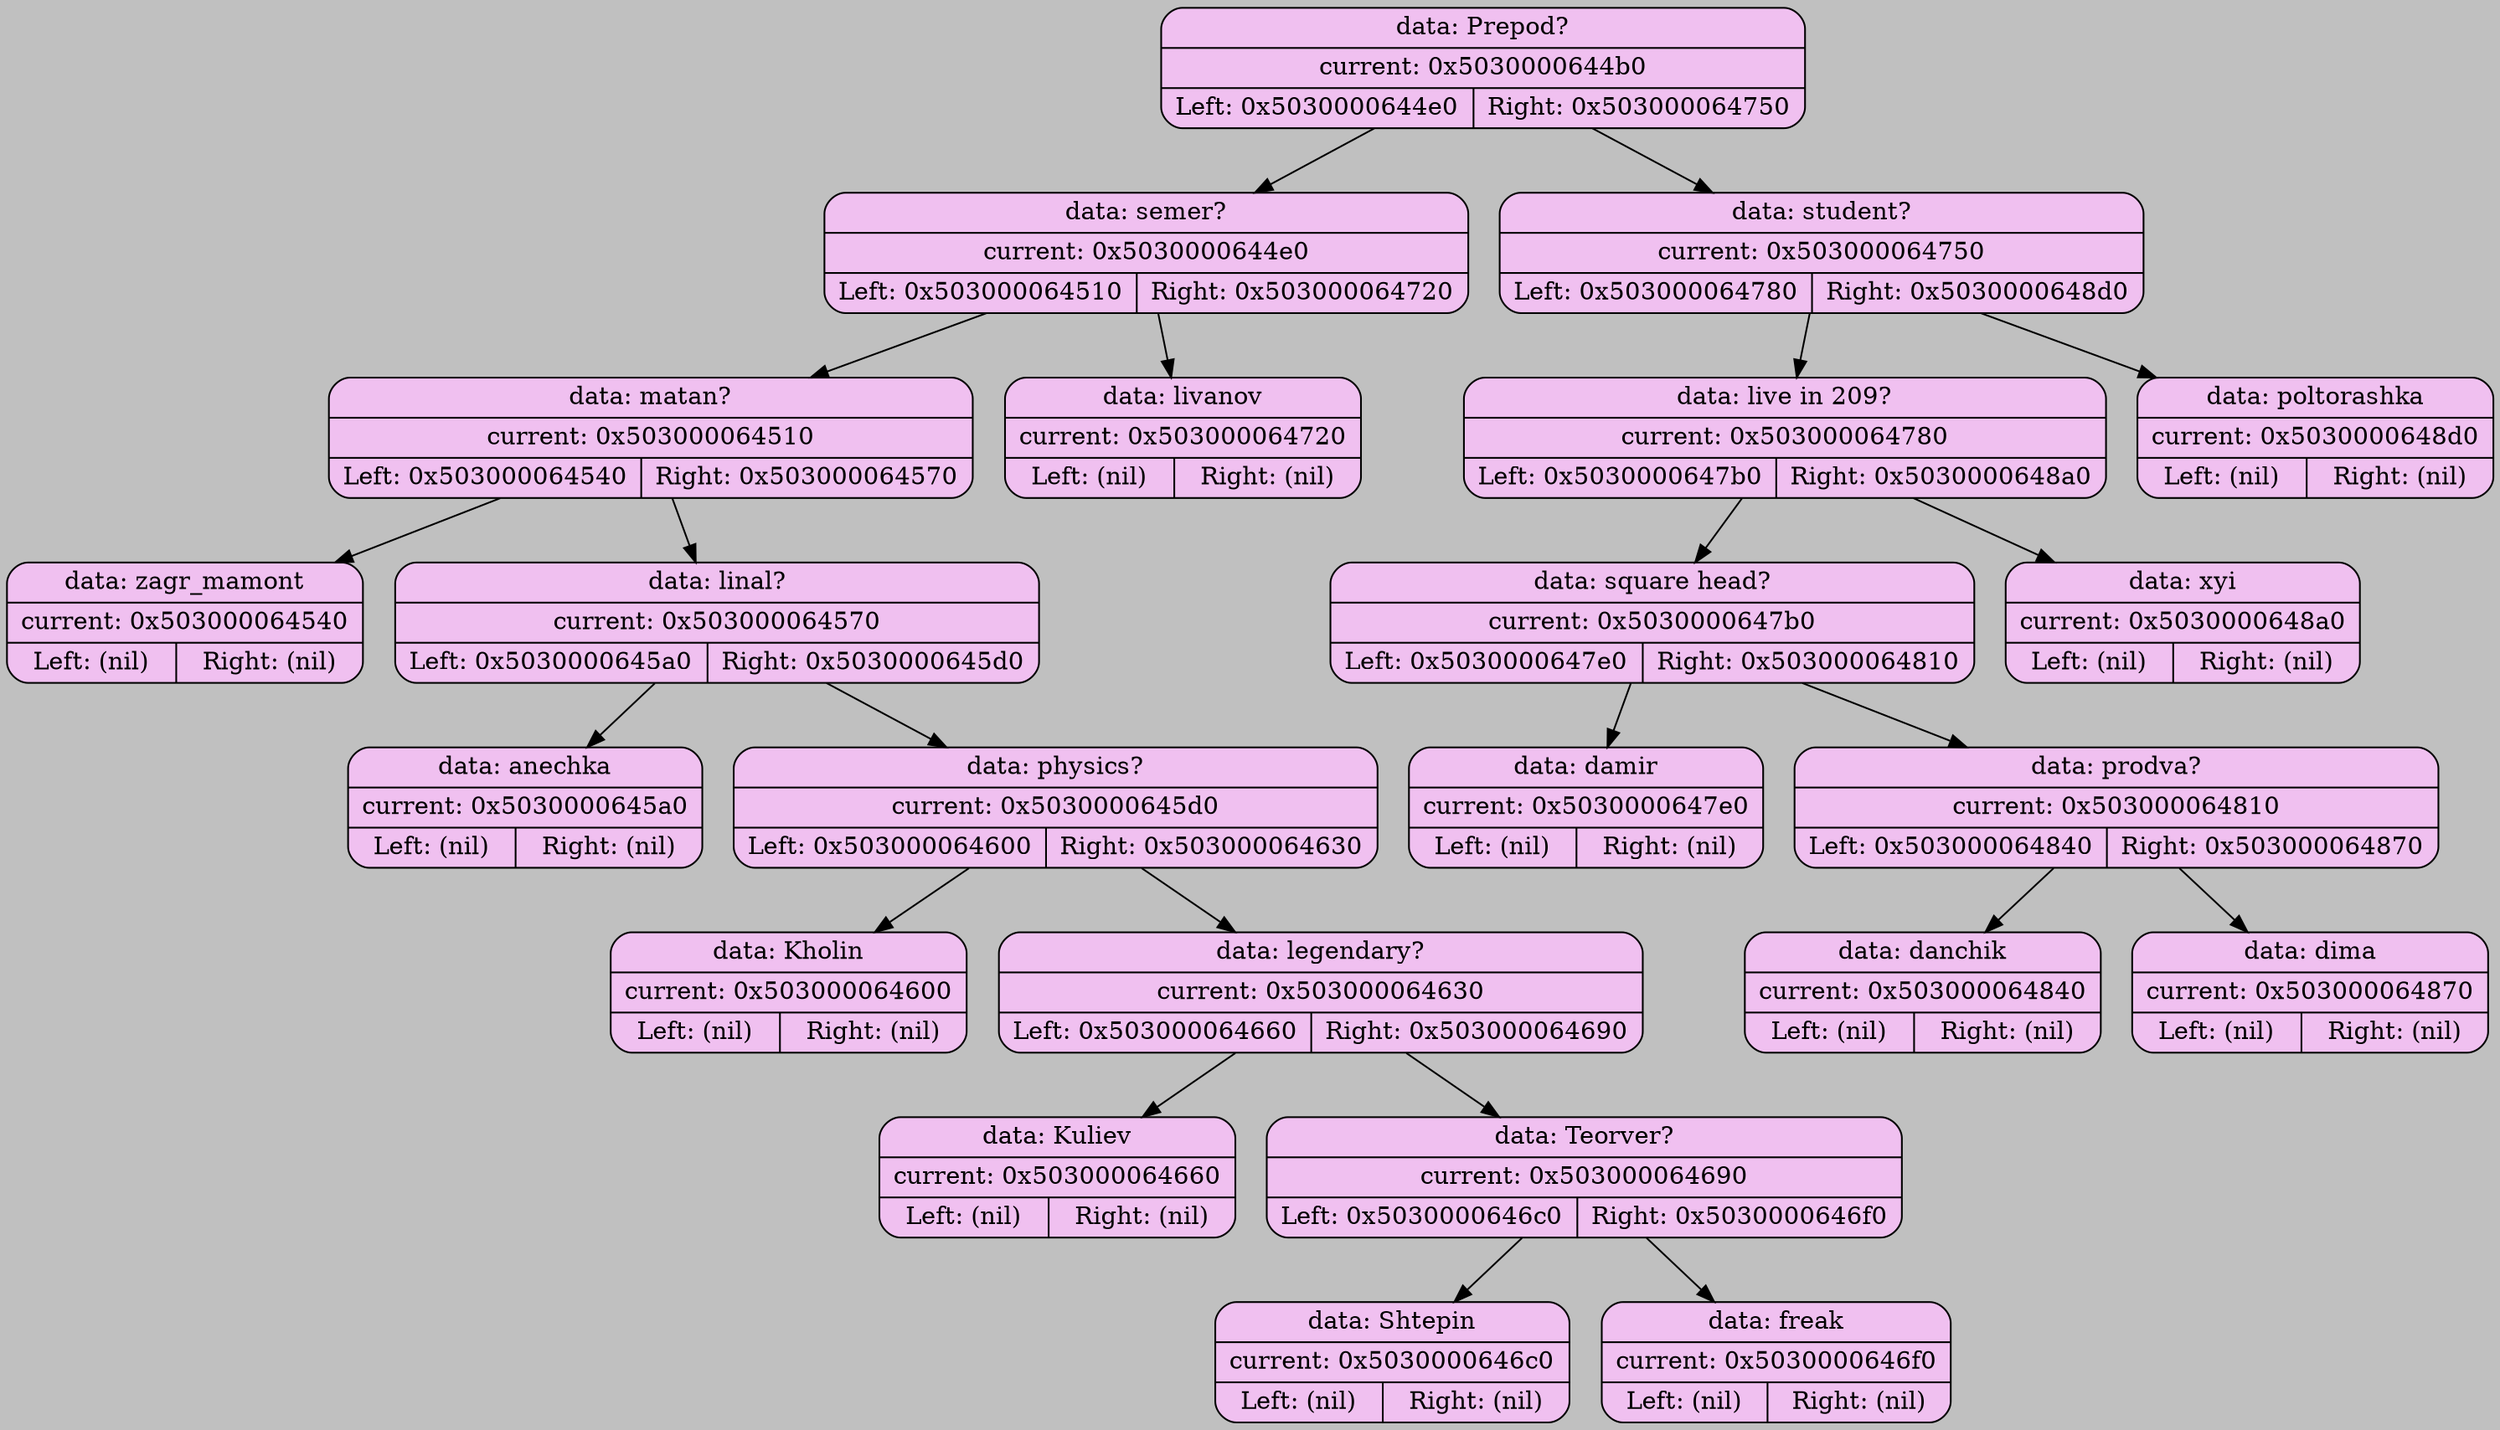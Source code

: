 digraph BinaryTree {
    bgcolor="#C0C0C0";

    node [shape=record];
    "0x5030000644b0" [shape=Mrecord, style=filled; fillcolor="#F0C0F0"; label="{data: Prepod? | current: 0x5030000644b0 | { Left: 0x5030000644e0 | Right: 0x503000064750 } }"];
    "0x5030000644b0" -> "0x5030000644e0";
    "0x5030000644e0" [shape=Mrecord, style=filled; fillcolor="#F0C0F0"; label="{data: semer? | current: 0x5030000644e0 | { Left: 0x503000064510 | Right: 0x503000064720 } }"];
    "0x5030000644e0" -> "0x503000064510";
    "0x503000064510" [shape=Mrecord, style=filled; fillcolor="#F0C0F0"; label="{data: matan? | current: 0x503000064510 | { Left: 0x503000064540 | Right: 0x503000064570 } }"];
    "0x503000064510" -> "0x503000064540";
    "0x503000064540" [shape=Mrecord, style=filled; fillcolor="#F0C0F0"; label="{data: zagr_mamont | current: 0x503000064540 | { Left: (nil) | Right: (nil) } }"];
    "0x503000064510" -> "0x503000064570";
    "0x503000064570" [shape=Mrecord, style=filled; fillcolor="#F0C0F0"; label="{data: linal? | current: 0x503000064570 | { Left: 0x5030000645a0 | Right: 0x5030000645d0 } }"];
    "0x503000064570" -> "0x5030000645a0";
    "0x5030000645a0" [shape=Mrecord, style=filled; fillcolor="#F0C0F0"; label="{data: anechka | current: 0x5030000645a0 | { Left: (nil) | Right: (nil) } }"];
    "0x503000064570" -> "0x5030000645d0";
    "0x5030000645d0" [shape=Mrecord, style=filled; fillcolor="#F0C0F0"; label="{data: physics? | current: 0x5030000645d0 | { Left: 0x503000064600 | Right: 0x503000064630 } }"];
    "0x5030000645d0" -> "0x503000064600";
    "0x503000064600" [shape=Mrecord, style=filled; fillcolor="#F0C0F0"; label="{data: Kholin | current: 0x503000064600 | { Left: (nil) | Right: (nil) } }"];
    "0x5030000645d0" -> "0x503000064630";
    "0x503000064630" [shape=Mrecord, style=filled; fillcolor="#F0C0F0"; label="{data: legendary? | current: 0x503000064630 | { Left: 0x503000064660 | Right: 0x503000064690 } }"];
    "0x503000064630" -> "0x503000064660";
    "0x503000064660" [shape=Mrecord, style=filled; fillcolor="#F0C0F0"; label="{data: Kuliev | current: 0x503000064660 | { Left: (nil) | Right: (nil) } }"];
    "0x503000064630" -> "0x503000064690";
    "0x503000064690" [shape=Mrecord, style=filled; fillcolor="#F0C0F0"; label="{data: Teorver? | current: 0x503000064690 | { Left: 0x5030000646c0 | Right: 0x5030000646f0 } }"];
    "0x503000064690" -> "0x5030000646c0";
    "0x5030000646c0" [shape=Mrecord, style=filled; fillcolor="#F0C0F0"; label="{data: Shtepin | current: 0x5030000646c0 | { Left: (nil) | Right: (nil) } }"];
    "0x503000064690" -> "0x5030000646f0";
    "0x5030000646f0" [shape=Mrecord, style=filled; fillcolor="#F0C0F0"; label="{data: freak | current: 0x5030000646f0 | { Left: (nil) | Right: (nil) } }"];
    "0x5030000644e0" -> "0x503000064720";
    "0x503000064720" [shape=Mrecord, style=filled; fillcolor="#F0C0F0"; label="{data: livanov | current: 0x503000064720 | { Left: (nil) | Right: (nil) } }"];
    "0x5030000644b0" -> "0x503000064750";
    "0x503000064750" [shape=Mrecord, style=filled; fillcolor="#F0C0F0"; label="{data: student? | current: 0x503000064750 | { Left: 0x503000064780 | Right: 0x5030000648d0 } }"];
    "0x503000064750" -> "0x503000064780";
    "0x503000064780" [shape=Mrecord, style=filled; fillcolor="#F0C0F0"; label="{data: live in 209? | current: 0x503000064780 | { Left: 0x5030000647b0 | Right: 0x5030000648a0 } }"];
    "0x503000064780" -> "0x5030000647b0";
    "0x5030000647b0" [shape=Mrecord, style=filled; fillcolor="#F0C0F0"; label="{data: square head? | current: 0x5030000647b0 | { Left: 0x5030000647e0 | Right: 0x503000064810 } }"];
    "0x5030000647b0" -> "0x5030000647e0";
    "0x5030000647e0" [shape=Mrecord, style=filled; fillcolor="#F0C0F0"; label="{data: damir | current: 0x5030000647e0 | { Left: (nil) | Right: (nil) } }"];
    "0x5030000647b0" -> "0x503000064810";
    "0x503000064810" [shape=Mrecord, style=filled; fillcolor="#F0C0F0"; label="{data: prodva? | current: 0x503000064810 | { Left: 0x503000064840 | Right: 0x503000064870 } }"];
    "0x503000064810" -> "0x503000064840";
    "0x503000064840" [shape=Mrecord, style=filled; fillcolor="#F0C0F0"; label="{data: danchik | current: 0x503000064840 | { Left: (nil) | Right: (nil) } }"];
    "0x503000064810" -> "0x503000064870";
    "0x503000064870" [shape=Mrecord, style=filled; fillcolor="#F0C0F0"; label="{data: dima | current: 0x503000064870 | { Left: (nil) | Right: (nil) } }"];
    "0x503000064780" -> "0x5030000648a0";
    "0x5030000648a0" [shape=Mrecord, style=filled; fillcolor="#F0C0F0"; label="{data: xyi | current: 0x5030000648a0 | { Left: (nil) | Right: (nil) } }"];
    "0x503000064750" -> "0x5030000648d0";
    "0x5030000648d0" [shape=Mrecord, style=filled; fillcolor="#F0C0F0"; label="{data: poltorashka | current: 0x5030000648d0 | { Left: (nil) | Right: (nil) } }"];
}
